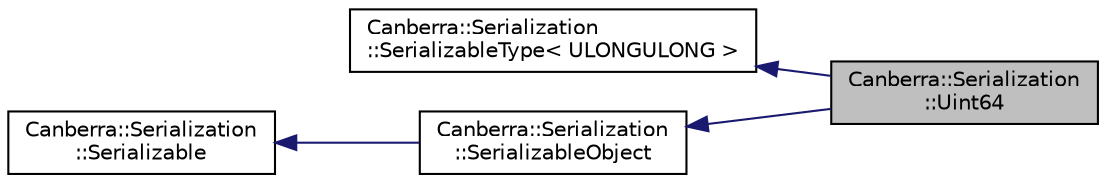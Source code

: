 digraph "Canberra::Serialization::Uint64"
{
  edge [fontname="Helvetica",fontsize="10",labelfontname="Helvetica",labelfontsize="10"];
  node [fontname="Helvetica",fontsize="10",shape=record];
  rankdir="LR";
  Node4 [label="Canberra::Serialization\l::Uint64",height=0.2,width=0.4,color="black", fillcolor="grey75", style="filled", fontcolor="black"];
  Node5 -> Node4 [dir="back",color="midnightblue",fontsize="10",style="solid"];
  Node5 [label="Canberra::Serialization\l::SerializableType\< ULONGULONG \>",height=0.2,width=0.4,color="black", fillcolor="white", style="filled",URL="$d6/d05/class_canberra_1_1_serialization_1_1_serializable_type.html"];
  Node6 -> Node4 [dir="back",color="midnightblue",fontsize="10",style="solid"];
  Node6 [label="Canberra::Serialization\l::SerializableObject",height=0.2,width=0.4,color="black", fillcolor="white", style="filled",URL="$d6/d98/class_canberra_1_1_serialization_1_1_serializable_object.html"];
  Node7 -> Node6 [dir="back",color="midnightblue",fontsize="10",style="solid"];
  Node7 [label="Canberra::Serialization\l::Serializable",height=0.2,width=0.4,color="black", fillcolor="white", style="filled",URL="$d0/d9f/class_canberra_1_1_serialization_1_1_serializable.html"];
}

